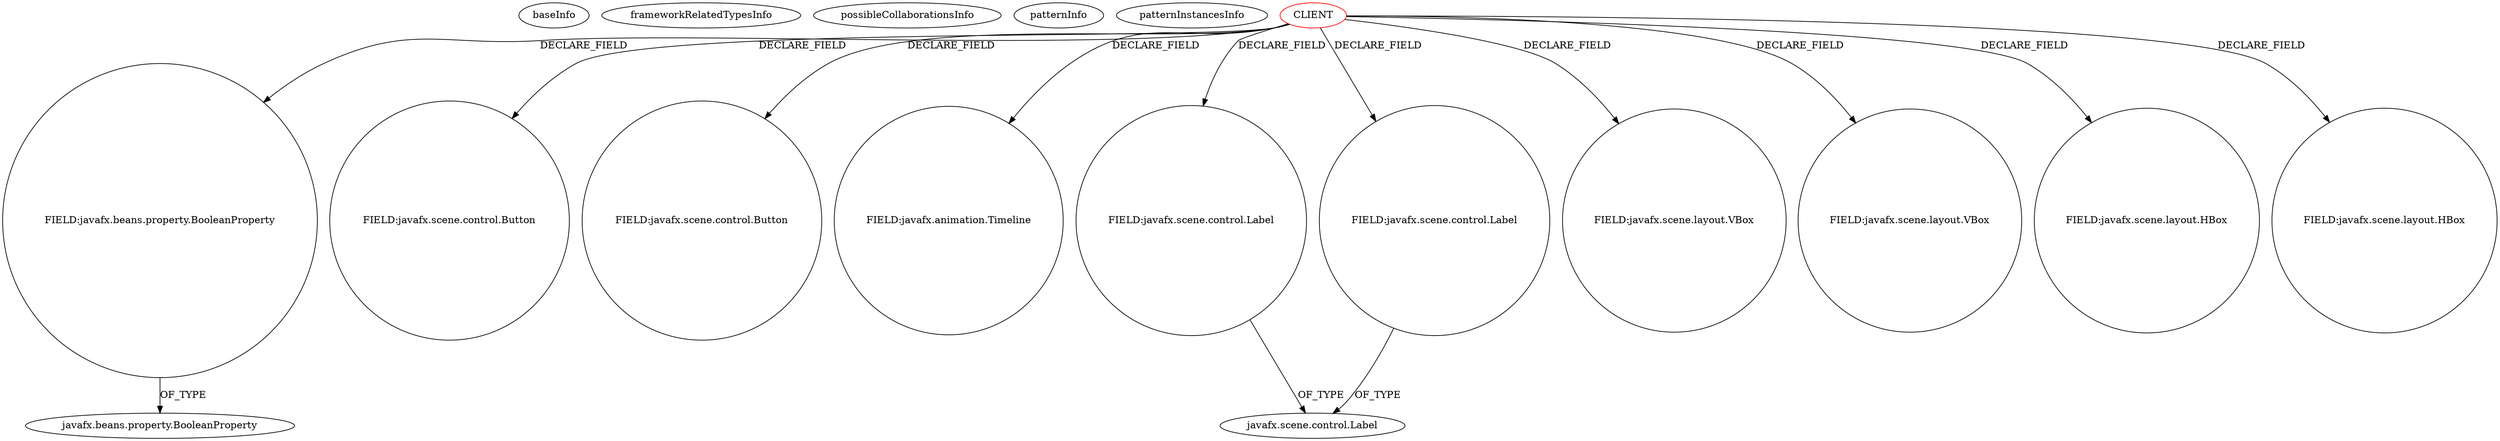 digraph {
baseInfo[graphId=2187,category="pattern",isAnonymous=false,possibleRelation=false]
frameworkRelatedTypesInfo[]
possibleCollaborationsInfo[]
patternInfo[frequency=2.0,patternRootClient=0]
patternInstancesInfo[0="jperedadnr-Game2048HOL~/jperedadnr-Game2048HOL/Game2048HOL-master/src/org/hol/game2048/Board.java~Board~3394",1="brunoborges-fx2048~/brunoborges-fx2048/fx2048-master/src/game2048/Board.java~Board~2229"]
40[label="FIELD:javafx.beans.property.BooleanProperty",vertexType="FIELD_DECLARATION",isFrameworkType=false,shape=circle]
17[label="javafx.beans.property.BooleanProperty",vertexType="FRAMEWORK_CLASS_TYPE",isFrameworkType=false]
0[label="CLIENT",vertexType="ROOT_CLIENT_CLASS_DECLARATION",isFrameworkType=false,color=red]
4[label="FIELD:javafx.scene.control.Button",vertexType="FIELD_DECLARATION",isFrameworkType=false,shape=circle]
2[label="FIELD:javafx.scene.control.Button",vertexType="FIELD_DECLARATION",isFrameworkType=false,shape=circle]
72[label="FIELD:javafx.animation.Timeline",vertexType="FIELD_DECLARATION",isFrameworkType=false,shape=circle]
56[label="FIELD:javafx.scene.control.Label",vertexType="FIELD_DECLARATION",isFrameworkType=false,shape=circle]
51[label="javafx.scene.control.Label",vertexType="FRAMEWORK_CLASS_TYPE",isFrameworkType=false]
58[label="FIELD:javafx.scene.control.Label",vertexType="FIELD_DECLARATION",isFrameworkType=false,shape=circle]
78[label="FIELD:javafx.scene.layout.VBox",vertexType="FIELD_DECLARATION",isFrameworkType=false,shape=circle]
80[label="FIELD:javafx.scene.layout.VBox",vertexType="FIELD_DECLARATION",isFrameworkType=false,shape=circle]
64[label="FIELD:javafx.scene.layout.HBox",vertexType="FIELD_DECLARATION",isFrameworkType=false,shape=circle]
44[label="FIELD:javafx.scene.layout.HBox",vertexType="FIELD_DECLARATION",isFrameworkType=false,shape=circle]
0->80[label="DECLARE_FIELD"]
0->58[label="DECLARE_FIELD"]
40->17[label="OF_TYPE"]
56->51[label="OF_TYPE"]
0->2[label="DECLARE_FIELD"]
0->56[label="DECLARE_FIELD"]
0->72[label="DECLARE_FIELD"]
58->51[label="OF_TYPE"]
0->64[label="DECLARE_FIELD"]
0->40[label="DECLARE_FIELD"]
0->4[label="DECLARE_FIELD"]
0->78[label="DECLARE_FIELD"]
0->44[label="DECLARE_FIELD"]
}
